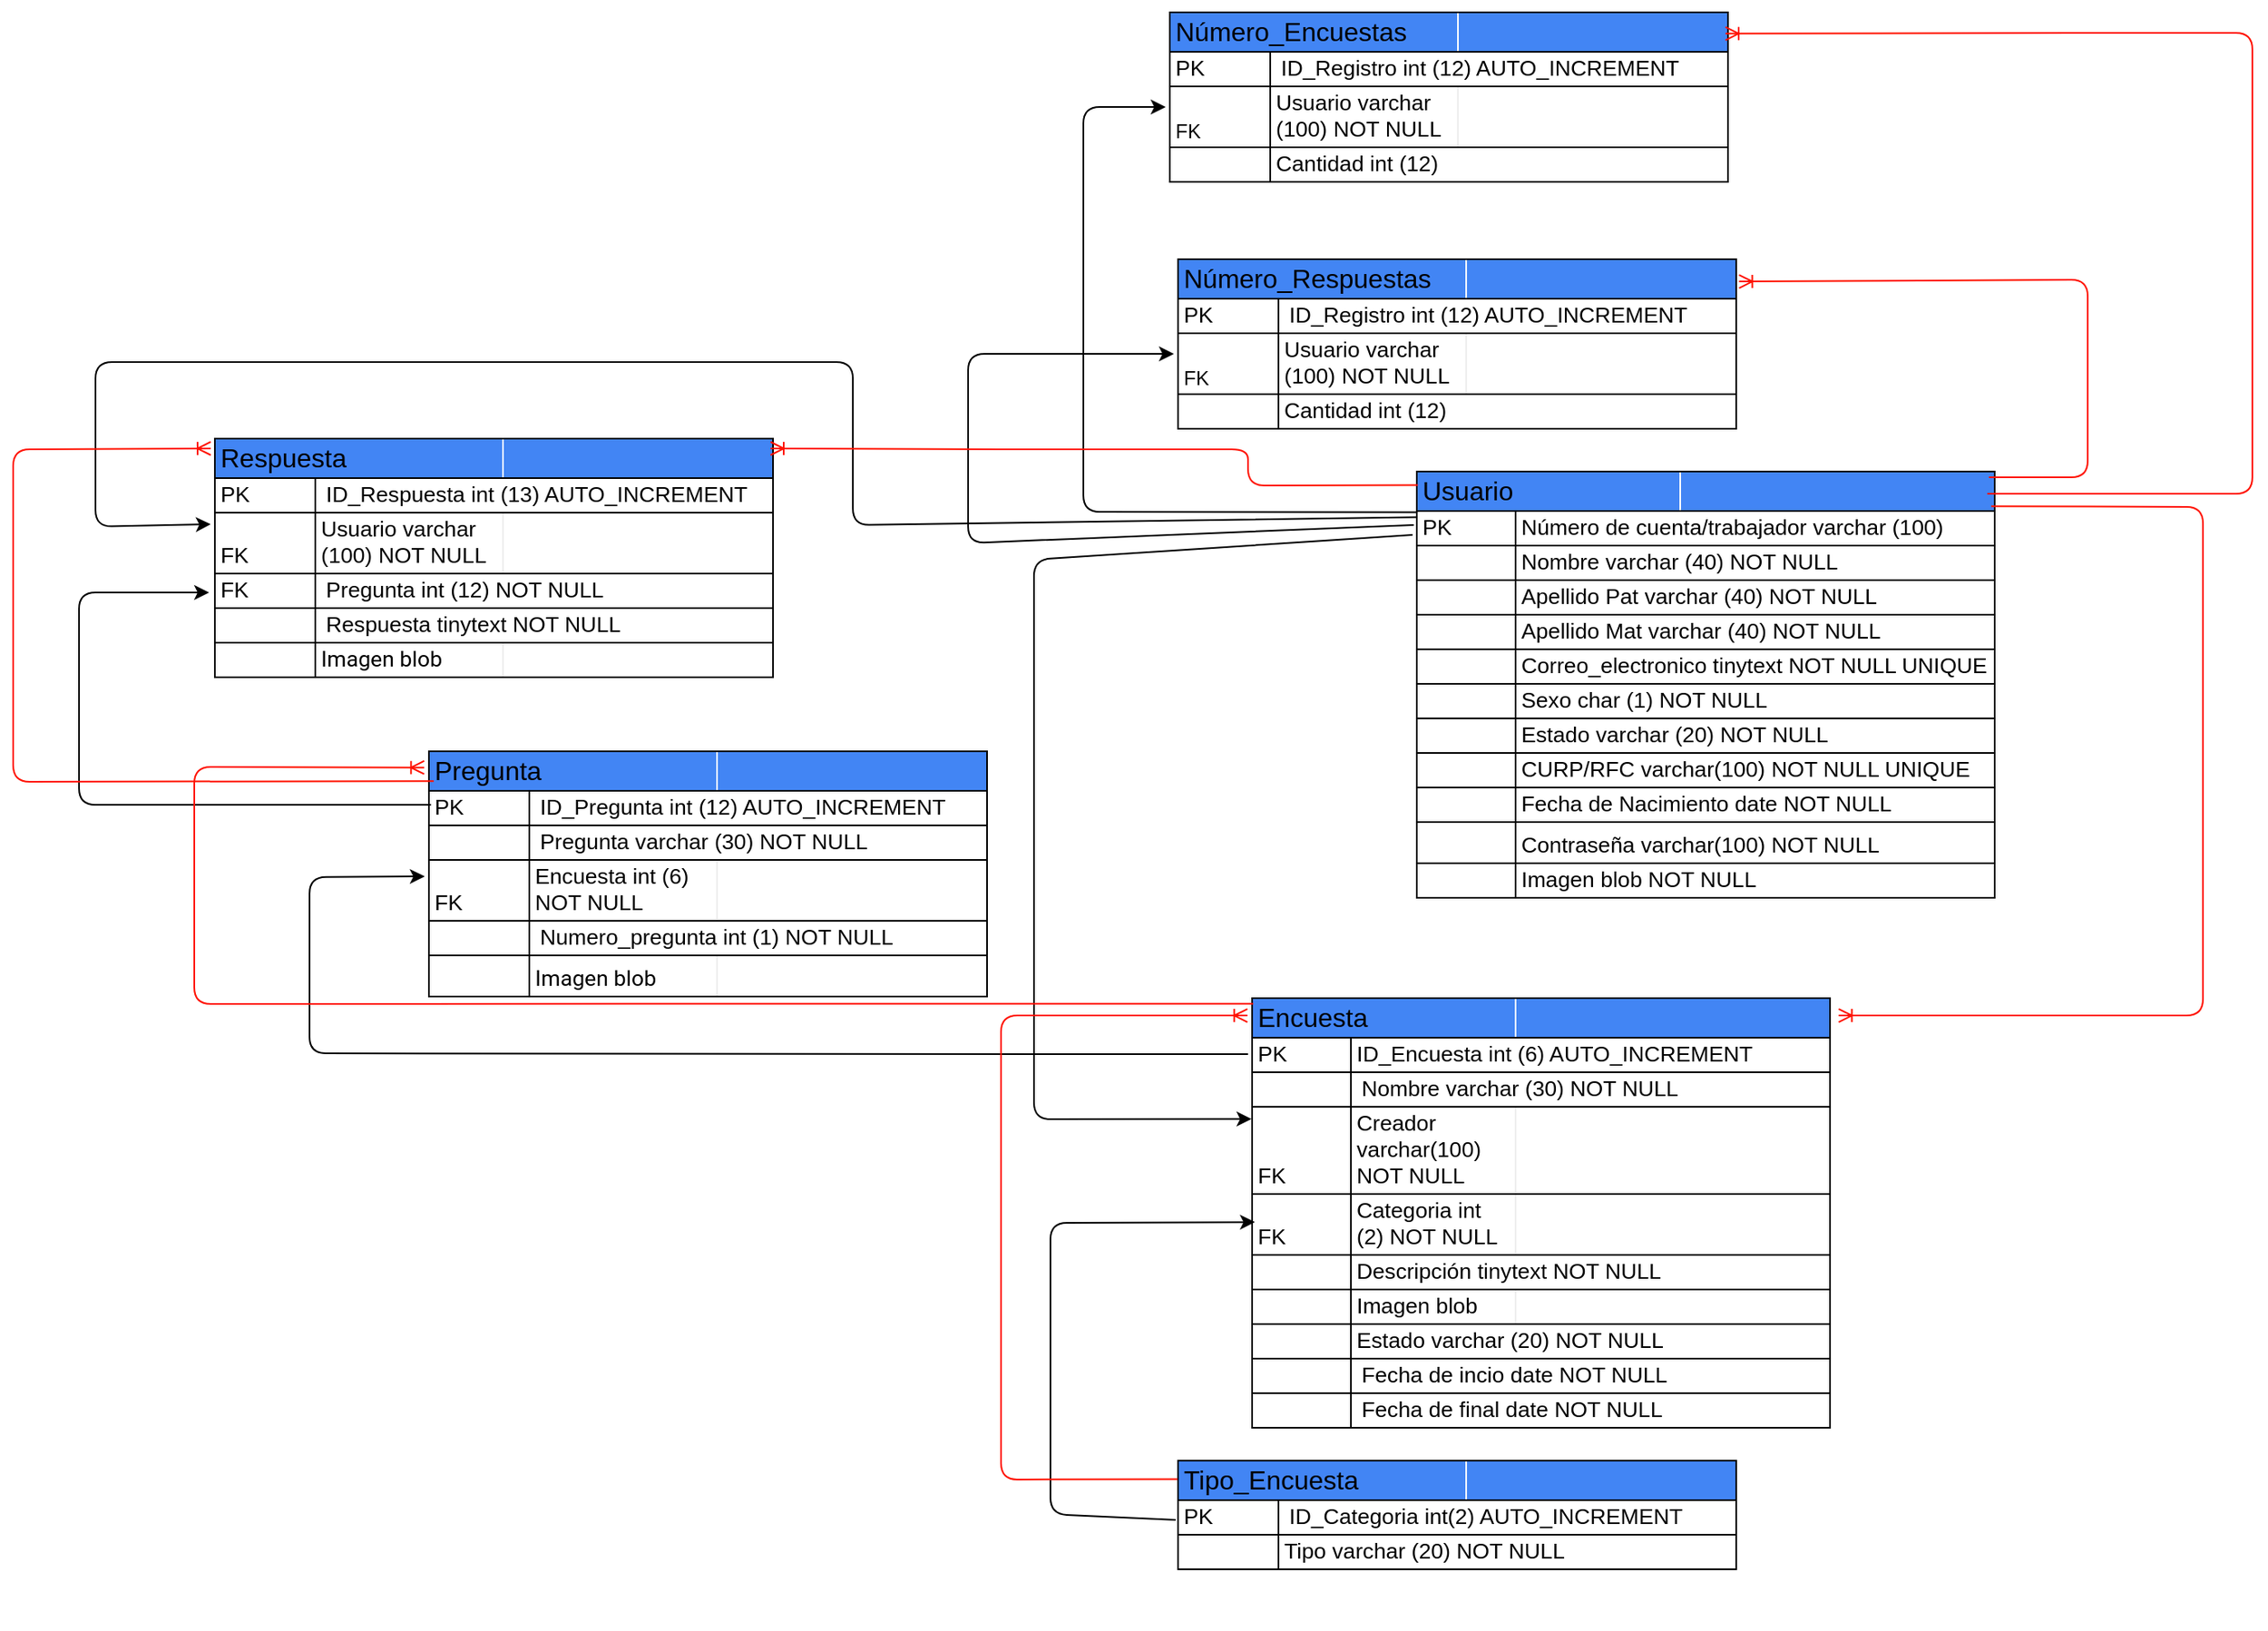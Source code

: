 <mxfile version="13.3.1" type="device"><diagram id="C5RBs43oDa-KdzZeNtuy" name="Page-1"><mxGraphModel dx="1477" dy="1812" grid="1" gridSize="10" guides="1" tooltips="1" connect="1" arrows="1" fold="1" page="1" pageScale="1" pageWidth="827" pageHeight="1169" math="0" shadow="0"><root><mxCell id="WIyWlLk6GJQsqaUBKTNV-0"/><mxCell id="WIyWlLk6GJQsqaUBKTNV-1" parent="WIyWlLk6GJQsqaUBKTNV-0"/><mxCell id="1utJyp6K4kBBcImkZjuv-14" value="&lt;br&gt;&lt;br&gt;&lt;table cellspacing=&quot;0&quot; cellpadding=&quot;0&quot; dir=&quot;ltr&quot; border=&quot;1&quot; style=&quot;table-layout: fixed ; font-size: 10pt ; font-family: &amp;#34;arial&amp;#34; ; width: 0px ; border-collapse: collapse ; border: none&quot;&gt;&lt;colgroup&gt;&lt;col width=&quot;60&quot;&gt;&lt;col width=&quot;100&quot;&gt;&lt;col width=&quot;191&quot;&gt;&lt;/colgroup&gt;&lt;tbody&gt;&lt;tr style=&quot;height: 21px&quot;&gt;&lt;td style=&quot;border-top: 1px solid #000000 ; border-right: 1px solid transparent ; border-bottom: 1px solid #000000 ; border-left: 1px solid #000000 ; overflow: visible ; padding: 2px 0px 2px 0px ; vertical-align: bottom ; background-color: #4285f4 ; font-size: 12pt&quot;&gt;&lt;div style=&quot;overflow: hidden ; position: relative ; width: 348px ; left: 3px&quot;&gt;&lt;div style=&quot;float: left&quot;&gt;                              Usuario&lt;/div&gt;&lt;/div&gt;&lt;/td&gt;&lt;td style=&quot;border-top: 1px solid #000000 ; border-right: 1px solid transparent ; border-bottom: 1px solid #000000 ; overflow: hidden ; padding: 2px 3px 2px 3px ; vertical-align: bottom ; background-color: #4285f4&quot;&gt;&lt;/td&gt;&lt;td style=&quot;border-top: 1px solid #000000 ; border-right: 1px solid #000000 ; border-bottom: 1px solid #000000 ; overflow: hidden ; padding: 2px 3px 2px 3px ; vertical-align: bottom ; background-color: #4285f4&quot;&gt;&lt;/td&gt;&lt;/tr&gt;&lt;tr style=&quot;height: 21px&quot;&gt;&lt;td style=&quot;border-right: 1px solid #000000 ; border-bottom: 1px solid #000000 ; border-left: 1px solid #000000 ; overflow: hidden ; padding: 2px 3px 2px 3px ; vertical-align: bottom&quot;&gt;PK&lt;/td&gt;&lt;td style=&quot;border-right: 1px solid transparent ; border-bottom: 1px solid #000000 ; overflow: visible ; padding: 2px 0px 2px 0px ; vertical-align: bottom&quot;&gt;&lt;div style=&quot;overflow: hidden ; position: relative ; width: 287px ; left: 3px&quot;&gt;&lt;div style=&quot;float: left&quot;&gt;Número de cuenta/trabajador varchar (100)&lt;/div&gt;&lt;/div&gt;&lt;/td&gt;&lt;td style=&quot;border-right: 1px solid #000000 ; border-bottom: 1px solid #000000 ; overflow: hidden ; padding: 2px 3px 2px 3px ; vertical-align: bottom&quot;&gt;&lt;/td&gt;&lt;/tr&gt;&lt;tr style=&quot;height: 21px&quot;&gt;&lt;td style=&quot;border-right: 1px solid #000000 ; border-bottom: 1px solid #000000 ; border-left: 1px solid #000000 ; overflow: hidden ; padding: 2px 3px 2px 3px ; vertical-align: bottom&quot;&gt;&lt;/td&gt;&lt;td style=&quot;border-right: 1px solid transparent ; border-bottom: 1px solid #000000 ; overflow: visible ; padding: 2px 0px 2px 0px ; vertical-align: bottom&quot;&gt;&lt;div style=&quot;overflow: hidden ; position: relative ; width: 287px ; left: 3px&quot;&gt;&lt;div style=&quot;float: left&quot;&gt;Nombre varchar (40) NOT NULL&lt;/div&gt;&lt;/div&gt;&lt;/td&gt;&lt;td style=&quot;border-right: 1px solid #000000 ; border-bottom: 1px solid #000000 ; overflow: hidden ; padding: 2px 3px 2px 3px ; vertical-align: bottom&quot;&gt;&lt;/td&gt;&lt;/tr&gt;&lt;tr style=&quot;height: 21px&quot;&gt;&lt;td style=&quot;border-right: 1px solid #000000 ; border-bottom: 1px solid #000000 ; border-left: 1px solid #000000 ; overflow: hidden ; padding: 2px 3px 2px 3px ; vertical-align: bottom&quot;&gt;&lt;/td&gt;&lt;td style=&quot;border-right: 1px solid transparent ; border-bottom: 1px solid #000000 ; overflow: visible ; padding: 2px 0px 2px 0px ; vertical-align: bottom&quot;&gt;&lt;div style=&quot;overflow: hidden ; position: relative ; width: 287px ; left: 3px&quot;&gt;&lt;div style=&quot;float: left&quot;&gt;Apellido Pat varchar (40) NOT NULL&lt;/div&gt;&lt;/div&gt;&lt;/td&gt;&lt;td style=&quot;border-right: 1px solid #000000 ; border-bottom: 1px solid #000000 ; overflow: hidden ; padding: 2px 3px 2px 3px ; vertical-align: bottom&quot;&gt;&lt;/td&gt;&lt;/tr&gt;&lt;tr style=&quot;height: 21px&quot;&gt;&lt;td style=&quot;border-right: 1px solid #000000 ; border-bottom: 1px solid #000000 ; border-left: 1px solid #000000 ; overflow: hidden ; padding: 2px 3px 2px 3px ; vertical-align: bottom&quot;&gt;&lt;/td&gt;&lt;td style=&quot;border-right: 1px solid transparent ; border-bottom: 1px solid #000000 ; overflow: visible ; padding: 2px 0px 2px 0px ; vertical-align: bottom&quot;&gt;&lt;div style=&quot;overflow: hidden ; position: relative ; width: 287px ; left: 3px&quot;&gt;&lt;div style=&quot;float: left&quot;&gt;Apellido Mat varchar (40) NOT NULL&lt;/div&gt;&lt;/div&gt;&lt;/td&gt;&lt;td style=&quot;border-right: 1px solid #000000 ; border-bottom: 1px solid #000000 ; overflow: hidden ; padding: 2px 3px 2px 3px ; vertical-align: bottom&quot;&gt;&lt;/td&gt;&lt;/tr&gt;&lt;tr style=&quot;height: 21px&quot;&gt;&lt;td style=&quot;border-right: 1px solid #000000 ; border-bottom: 1px solid #000000 ; border-left: 1px solid #000000 ; overflow: hidden ; padding: 2px 3px 2px 3px ; vertical-align: bottom&quot;&gt;&lt;/td&gt;&lt;td style=&quot;border-right: 1px solid transparent ; border-bottom: 1px solid #000000 ; overflow: visible ; padding: 2px 0px 2px 0px ; vertical-align: bottom&quot;&gt;&lt;div style=&quot;overflow: hidden ; position: relative ; width: 287px ; left: 3px&quot;&gt;&lt;div style=&quot;float: left&quot;&gt;Correo_electronico tinytext NOT NULL UNIQUE&lt;/div&gt;&lt;/div&gt;&lt;/td&gt;&lt;td style=&quot;border-right: 1px solid #000000 ; border-bottom: 1px solid #000000 ; overflow: hidden ; padding: 2px 3px 2px 3px ; vertical-align: bottom&quot;&gt;&lt;/td&gt;&lt;/tr&gt;&lt;tr style=&quot;height: 21px&quot;&gt;&lt;td style=&quot;border-right: 1px solid #000000 ; border-bottom: 1px solid #000000 ; border-left: 1px solid #000000 ; overflow: hidden ; padding: 2px 3px 2px 3px ; vertical-align: bottom&quot;&gt;&lt;/td&gt;&lt;td style=&quot;border-right: 1px solid transparent ; border-bottom: 1px solid #000000 ; overflow: visible ; padding: 2px 0px 2px 0px ; vertical-align: bottom&quot;&gt;&lt;div style=&quot;overflow: hidden ; position: relative ; width: 287px ; left: 3px&quot;&gt;&lt;div style=&quot;float: left&quot;&gt;Sexo char (1) NOT NULL&lt;/div&gt;&lt;/div&gt;&lt;/td&gt;&lt;td style=&quot;border-right: 1px solid #000000 ; border-bottom: 1px solid #000000 ; overflow: hidden ; padding: 2px 3px 2px 3px ; vertical-align: bottom&quot;&gt;&lt;/td&gt;&lt;/tr&gt;&lt;tr style=&quot;height: 21px&quot;&gt;&lt;td style=&quot;border-right: 1px solid #000000 ; border-bottom: 1px solid #000000 ; border-left: 1px solid #000000 ; overflow: hidden ; padding: 2px 3px 2px 3px ; vertical-align: bottom&quot;&gt;&lt;/td&gt;&lt;td style=&quot;border-right: 1px solid transparent ; border-bottom: 1px solid #000000 ; overflow: visible ; padding: 2px 0px 2px 0px ; vertical-align: bottom&quot;&gt;&lt;div style=&quot;overflow: hidden ; position: relative ; width: 287px ; left: 3px&quot;&gt;&lt;div style=&quot;float: left&quot;&gt;Estado varchar (20) NOT NULL&lt;/div&gt;&lt;/div&gt;&lt;/td&gt;&lt;td style=&quot;border-right: 1px solid #000000 ; border-bottom: 1px solid #000000 ; overflow: hidden ; padding: 2px 3px 2px 3px ; vertical-align: bottom&quot;&gt;&lt;/td&gt;&lt;/tr&gt;&lt;tr style=&quot;height: 21px&quot;&gt;&lt;td style=&quot;border-right: 1px solid #000000 ; border-bottom: 1px solid #000000 ; border-left: 1px solid #000000 ; overflow: hidden ; padding: 2px 3px 2px 3px ; vertical-align: bottom&quot;&gt;&lt;/td&gt;&lt;td style=&quot;border-right: 1px solid transparent ; border-bottom: 1px solid #000000 ; overflow: visible ; padding: 2px 0px 2px 0px ; vertical-align: bottom&quot;&gt;&lt;div style=&quot;overflow: hidden ; position: relative ; width: 287px ; left: 3px&quot;&gt;&lt;div style=&quot;float: left&quot;&gt;CURP/RFC varchar(100) NOT NULL UNIQUE&lt;/div&gt;&lt;/div&gt;&lt;/td&gt;&lt;td style=&quot;border-right: 1px solid #000000 ; border-bottom: 1px solid #000000 ; overflow: hidden ; padding: 2px 3px 2px 3px ; vertical-align: bottom&quot;&gt;&lt;/td&gt;&lt;/tr&gt;&lt;tr style=&quot;height: 21px&quot;&gt;&lt;td style=&quot;border-right: 1px solid #000000 ; border-bottom: 1px solid #000000 ; border-left: 1px solid #000000 ; overflow: hidden ; padding: 2px 3px 2px 3px ; vertical-align: bottom&quot;&gt;&lt;/td&gt;&lt;td style=&quot;border-right: 1px solid transparent ; border-bottom: 1px solid #000000 ; overflow: visible ; padding: 2px 0px 2px 0px ; vertical-align: bottom&quot;&gt;&lt;div style=&quot;overflow: hidden ; position: relative ; width: 287px ; left: 3px&quot;&gt;&lt;div style=&quot;float: left&quot;&gt;Fecha de Nacimiento date NOT NULL&lt;/div&gt;&lt;/div&gt;&lt;/td&gt;&lt;td style=&quot;border-right: 1px solid #000000 ; border-bottom: 1px solid #000000 ; overflow: hidden ; padding: 2px 3px 2px 3px ; vertical-align: bottom&quot;&gt;&lt;/td&gt;&lt;/tr&gt;&lt;tr style=&quot;height: 25px&quot;&gt;&lt;td style=&quot;border-right: 1px solid #000000 ; border-bottom: 1px solid #000000 ; border-left: 1px solid #000000 ; overflow: hidden ; padding: 2px 3px 2px 3px ; vertical-align: bottom&quot;&gt;&lt;/td&gt;&lt;td style=&quot;border-right: 1px solid transparent ; border-bottom: 1px solid #000000 ; overflow: visible ; padding: 2px 0px 2px 0px ; vertical-align: bottom&quot;&gt;&lt;div style=&quot;overflow: hidden ; position: relative ; width: 287px ; left: 3px&quot;&gt;&lt;div style=&quot;float: left&quot;&gt;Contraseña varchar(100) NOT NULL&lt;/div&gt;&lt;/div&gt;&lt;/td&gt;&lt;td style=&quot;border-right: 1px solid #000000 ; border-bottom: 1px solid #000000 ; overflow: hidden ; padding: 2px 3px 2px 3px ; vertical-align: bottom&quot;&gt;&lt;/td&gt;&lt;/tr&gt;&lt;tr style=&quot;height: 21px&quot;&gt;&lt;td style=&quot;border-right: 1px solid #000000 ; border-bottom: 1px solid #000000 ; border-left: 1px solid #000000 ; overflow: hidden ; padding: 2px 3px 2px 3px ; vertical-align: bottom&quot;&gt;&lt;/td&gt;&lt;td style=&quot;border-right: 1px solid transparent ; border-bottom: 1px solid #000000 ; overflow: visible ; padding: 2px 0px 2px 0px ; vertical-align: bottom&quot;&gt;&lt;div style=&quot;overflow: hidden ; position: relative ; width: 287px ; left: 3px&quot;&gt;&lt;div style=&quot;float: left&quot;&gt;Imagen blob NOT NULL&lt;/div&gt;&lt;/div&gt;&lt;/td&gt;&lt;td style=&quot;border-right: 1px solid #000000 ; border-bottom: 1px solid #000000 ; overflow: hidden ; padding: 2px 3px 2px 3px ; vertical-align: bottom&quot;&gt;&lt;/td&gt;&lt;/tr&gt;&lt;/tbody&gt;&lt;/table&gt;&lt;br&gt;" style="text;whiteSpace=wrap;html=1;" parent="WIyWlLk6GJQsqaUBKTNV-1" vertex="1"><mxGeometry x="1000" y="-830" width="350" height="300" as="geometry"/></mxCell><mxCell id="1utJyp6K4kBBcImkZjuv-15" value="&lt;br&gt;&lt;br&gt;&lt;table cellspacing=&quot;0&quot; cellpadding=&quot;0&quot; dir=&quot;ltr&quot; border=&quot;1&quot; style=&quot;table-layout: fixed ; font-size: 10pt ; font-family: &amp;#34;arial&amp;#34; ; width: 0px ; border-collapse: collapse ; border: none&quot;&gt;&lt;colgroup&gt;&lt;col width=&quot;60&quot;&gt;&lt;col width=&quot;100&quot;&gt;&lt;col width=&quot;191&quot;&gt;&lt;/colgroup&gt;&lt;tbody&gt;&lt;tr style=&quot;height: 21px&quot;&gt;&lt;td style=&quot;border-top: 1px solid #000000 ; border-right: 1px solid transparent ; border-bottom: 1px solid #000000 ; border-left: 1px solid #000000 ; overflow: visible ; padding: 2px 0px 2px 0px ; vertical-align: bottom ; background-color: #4285f4 ; font-size: 12pt&quot;&gt;&lt;div style=&quot;overflow: hidden ; position: relative ; width: 348px ; left: 3px&quot;&gt;&lt;div style=&quot;float: left&quot;&gt;                             Encuesta&lt;/div&gt;&lt;/div&gt;&lt;/td&gt;&lt;td style=&quot;border-top: 1px solid #000000 ; border-right: 1px solid transparent ; border-bottom: 1px solid #000000 ; overflow: hidden ; padding: 2px 3px 2px 3px ; vertical-align: bottom ; background-color: #4285f4&quot;&gt;&lt;/td&gt;&lt;td style=&quot;border-top: 1px solid #000000 ; border-right: 1px solid #000000 ; border-bottom: 1px solid #000000 ; overflow: hidden ; padding: 2px 3px 2px 3px ; vertical-align: bottom ; background-color: #4285f4&quot;&gt;&lt;/td&gt;&lt;/tr&gt;&lt;tr style=&quot;height: 21px&quot;&gt;&lt;td style=&quot;border-right: 1px solid #000000 ; border-bottom: 1px solid #000000 ; border-left: 1px solid #000000 ; overflow: hidden ; padding: 2px 3px 2px 3px ; vertical-align: bottom&quot;&gt;PK&lt;/td&gt;&lt;td style=&quot;border-right: 1px solid transparent ; border-bottom: 1px solid #000000 ; overflow: visible ; padding: 2px 0px 2px 0px ; vertical-align: bottom&quot;&gt;&lt;div style=&quot;overflow: hidden ; position: relative ; width: 287px ; left: 3px&quot;&gt;&lt;div style=&quot;float: left&quot;&gt;ID_Encuesta int (6) AUTO_INCREMENT&lt;/div&gt;&lt;/div&gt;&lt;/td&gt;&lt;td style=&quot;border-right: 1px solid #000000 ; border-bottom: 1px solid #000000 ; overflow: hidden ; padding: 2px 3px 2px 3px ; vertical-align: bottom&quot;&gt;&lt;/td&gt;&lt;/tr&gt;&lt;tr style=&quot;height: 21px&quot;&gt;&lt;td style=&quot;border-right: 1px solid #000000 ; border-bottom: 1px solid #000000 ; border-left: 1px solid #000000 ; overflow: hidden ; padding: 2px 3px 2px 3px ; vertical-align: bottom&quot;&gt;&lt;/td&gt;&lt;td style=&quot;border-right: 1px solid transparent ; border-bottom: 1px solid #000000 ; overflow: visible ; padding: 2px 3px 2px 3px ; vertical-align: bottom&quot;&gt;&lt;div style=&quot;overflow: hidden ; position: relative ; width: 287px ; left: 3px&quot;&gt;&lt;div style=&quot;float: left&quot;&gt;Nombre varchar (30) NOT NULL&lt;/div&gt;&lt;/div&gt;&lt;/td&gt;&lt;td style=&quot;border-right: 1px solid #000000 ; border-bottom: 1px solid #000000 ; overflow: hidden ; padding: 2px 3px 2px 3px ; vertical-align: bottom&quot;&gt;&lt;/td&gt;&lt;/tr&gt;&lt;tr style=&quot;height: 21px&quot;&gt;&lt;td style=&quot;border-right: 1px solid #000000 ; border-bottom: 1px solid #000000 ; border-left: 1px solid #000000 ; overflow: hidden ; padding: 2px 3px 2px 3px ; vertical-align: bottom&quot;&gt;FK&lt;/td&gt;&lt;td style=&quot;border-bottom: 1px solid #000000 ; overflow: hidden ; padding: 2px 3px 2px 3px ; vertical-align: bottom&quot;&gt;Creador varchar(100) NOT NULL&lt;/td&gt;&lt;td style=&quot;border-right: 1px solid #000000 ; border-bottom: 1px solid #000000 ; overflow: hidden ; padding: 2px 3px 2px 3px ; vertical-align: bottom&quot;&gt;&lt;/td&gt;&lt;/tr&gt;&lt;tr style=&quot;height: 21px&quot;&gt;&lt;td style=&quot;border-right: 1px solid #000000 ; border-bottom: 1px solid #000000 ; border-left: 1px solid #000000 ; overflow: hidden ; padding: 2px 3px 2px 3px ; vertical-align: bottom&quot;&gt;FK&lt;/td&gt;&lt;td style=&quot;border-bottom: 1px solid #000000 ; overflow: hidden ; padding: 2px 3px 2px 3px ; vertical-align: bottom&quot;&gt;Categoria int (2) NOT NULL&lt;/td&gt;&lt;td style=&quot;border-right: 1px solid #000000 ; border-bottom: 1px solid #000000 ; overflow: hidden ; padding: 2px 3px 2px 3px ; vertical-align: bottom&quot;&gt;&lt;/td&gt;&lt;/tr&gt;&lt;tr style=&quot;height: 21px&quot;&gt;&lt;td style=&quot;border-right: 1px solid #000000 ; border-bottom: 1px solid #000000 ; border-left: 1px solid #000000 ; overflow: hidden ; padding: 2px 3px 2px 3px ; vertical-align: bottom&quot;&gt;&lt;/td&gt;&lt;td style=&quot;border-right: 1px solid transparent ; border-bottom: 1px solid #000000 ; overflow: visible ; padding: 2px 0px 2px 0px ; vertical-align: bottom&quot;&gt;&lt;div style=&quot;overflow: hidden ; position: relative ; width: 287px ; left: 3px&quot;&gt;&lt;div style=&quot;float: left&quot;&gt;Descripción tinytext NOT NULL&lt;/div&gt;&lt;/div&gt;&lt;/td&gt;&lt;td style=&quot;border-right: 1px solid #000000 ; border-bottom: 1px solid #000000 ; overflow: hidden ; padding: 2px 3px 2px 3px ; vertical-align: bottom&quot;&gt;&lt;/td&gt;&lt;/tr&gt;&lt;tr style=&quot;height: 21px&quot;&gt;&lt;td style=&quot;border-right: 1px solid #000000 ; border-bottom: 1px solid #000000 ; border-left: 1px solid #000000 ; overflow: hidden ; padding: 2px 3px 2px 3px ; vertical-align: bottom&quot;&gt;&lt;/td&gt;&lt;td style=&quot;border-bottom: 1px solid #000000 ; overflow: hidden ; padding: 2px 3px 2px 3px ; vertical-align: bottom&quot;&gt;Imagen blob&lt;/td&gt;&lt;td style=&quot;border-right: 1px solid #000000 ; border-bottom: 1px solid #000000 ; overflow: hidden ; padding: 2px 3px 2px 3px ; vertical-align: bottom&quot;&gt;&lt;/td&gt;&lt;/tr&gt;&lt;tr style=&quot;height: 21px&quot;&gt;&lt;td style=&quot;border-right: 1px solid #000000 ; border-bottom: 1px solid #000000 ; border-left: 1px solid #000000 ; overflow: hidden ; padding: 2px 3px 2px 3px ; vertical-align: bottom&quot;&gt;&lt;/td&gt;&lt;td style=&quot;border-right: 1px solid transparent ; border-bottom: 1px solid #000000 ; overflow: visible ; padding: 2px 0px 2px 0px ; vertical-align: bottom&quot;&gt;&lt;div style=&quot;overflow: hidden ; position: relative ; width: 287px ; left: 3px&quot;&gt;&lt;div style=&quot;float: left&quot;&gt;Estado varchar (20) NOT NULL&lt;/div&gt;&lt;/div&gt;&lt;/td&gt;&lt;td style=&quot;border-right: 1px solid #000000 ; border-bottom: 1px solid #000000 ; overflow: hidden ; padding: 2px 3px 2px 3px ; vertical-align: bottom&quot;&gt;&lt;/td&gt;&lt;/tr&gt;&lt;tr style=&quot;height: 21px&quot;&gt;&lt;td style=&quot;border-right: 1px solid #000000 ; border-bottom: 1px solid #000000 ; border-left: 1px solid #000000 ; overflow: hidden ; padding: 2px 3px 2px 3px ; vertical-align: bottom&quot;&gt;&lt;/td&gt;&lt;td style=&quot;border-right: 1px solid transparent ; border-bottom: 1px solid #000000 ; overflow: visible ; padding: 2px 3px 2px 3px ; vertical-align: bottom&quot;&gt;&lt;div style=&quot;overflow: hidden ; position: relative ; width: 287px ; left: 3px&quot;&gt;&lt;div style=&quot;float: left&quot;&gt;Fecha de incio date NOT NULL&lt;/div&gt;&lt;/div&gt;&lt;/td&gt;&lt;td style=&quot;border-right: 1px solid #000000 ; border-bottom: 1px solid #000000 ; overflow: hidden ; padding: 2px 3px 2px 3px ; vertical-align: bottom&quot;&gt;&lt;/td&gt;&lt;/tr&gt;&lt;tr style=&quot;height: 21px&quot;&gt;&lt;td style=&quot;border-right: 1px solid #000000 ; border-bottom: 1px solid #000000 ; border-left: 1px solid #000000 ; overflow: hidden ; padding: 2px 3px 2px 3px ; vertical-align: bottom&quot;&gt;&lt;/td&gt;&lt;td style=&quot;border-right: 1px solid transparent ; border-bottom: 1px solid #000000 ; overflow: visible ; padding: 2px 3px 2px 3px ; vertical-align: bottom&quot;&gt;&lt;div style=&quot;overflow: hidden ; position: relative ; width: 287px ; left: 3px&quot;&gt;&lt;div style=&quot;float: left&quot;&gt;Fecha de final date NOT NULL&lt;/div&gt;&lt;/div&gt;&lt;/td&gt;&lt;td style=&quot;border-right: 1px solid #000000 ; border-bottom: 1px solid #000000 ; overflow: hidden ; padding: 2px 3px 2px 3px ; vertical-align: bottom&quot;&gt;&lt;/td&gt;&lt;/tr&gt;&lt;/tbody&gt;&lt;/table&gt;" style="text;whiteSpace=wrap;html=1;" parent="WIyWlLk6GJQsqaUBKTNV-1" vertex="1"><mxGeometry x="900" y="-510" width="350" height="240" as="geometry"/></mxCell><mxCell id="1utJyp6K4kBBcImkZjuv-16" value="&lt;table cellspacing=&quot;0&quot; cellpadding=&quot;0&quot; dir=&quot;ltr&quot; border=&quot;1&quot; style=&quot;table-layout: fixed ; font-size: 10pt ; font-family: &amp;#34;arial&amp;#34; ; width: 0px ; border-collapse: collapse ; border: none&quot;&gt;&lt;colgroup&gt;&lt;col width=&quot;61&quot;&gt;&lt;col width=&quot;114&quot;&gt;&lt;col width=&quot;164&quot;&gt;&lt;/colgroup&gt;&lt;tbody&gt;&lt;tr style=&quot;height: 21px&quot;&gt;&lt;td style=&quot;border-top: 1px solid #000000 ; border-right: 1px solid transparent ; border-bottom: 1px solid #000000 ; border-left: 1px solid #000000 ; overflow: visible ; padding: 2px 0px 2px 0px ; vertical-align: bottom ; background-color: #4285f4 ; font-size: 12pt&quot;&gt;&lt;div style=&quot;overflow: hidden ; position: relative ; width: 336px ; left: 3px&quot;&gt;&lt;div style=&quot;float: left&quot;&gt;                            Tipo_Encuesta&lt;/div&gt;&lt;/div&gt;&lt;/td&gt;&lt;td style=&quot;border-top: 1px solid #000000 ; border-right: 1px solid transparent ; border-bottom: 1px solid #000000 ; overflow: hidden ; padding: 2px 0px 2px 0px ; vertical-align: bottom ; background-color: #4285f4 ; font-size: 12pt&quot;&gt;&lt;/td&gt;&lt;td style=&quot;border-top: 1px solid #000000 ; border-right: 1px solid #000000 ; border-bottom: 1px solid #000000 ; overflow: hidden ; padding: 2px 3px 2px 3px ; vertical-align: bottom ; background-color: #4285f4&quot;&gt;&lt;/td&gt;&lt;/tr&gt;&lt;tr style=&quot;height: 21px&quot;&gt;&lt;td style=&quot;border-right: 1px solid #000000 ; border-bottom: 1px solid #000000 ; border-left: 1px solid #000000 ; overflow: hidden ; padding: 2px 3px 2px 3px ; vertical-align: bottom&quot;&gt;PK&lt;/td&gt;&lt;td style=&quot;border-right: 1px solid transparent ; border-bottom: 1px solid #000000 ; overflow: visible ; padding: 2px 3px 2px 3px ; vertical-align: bottom&quot;&gt;&lt;div style=&quot;overflow: hidden ; position: relative ; width: 274px ; left: 3px&quot;&gt;&lt;div style=&quot;float: left&quot;&gt;ID_Categoria int(2) AUTO_INCREMENT&lt;/div&gt;&lt;/div&gt;&lt;/td&gt;&lt;td style=&quot;border-right: 1px solid #000000 ; border-bottom: 1px solid #000000 ; overflow: hidden ; padding: 2px 3px 2px 3px ; vertical-align: bottom&quot;&gt;&lt;/td&gt;&lt;/tr&gt;&lt;tr style=&quot;height: 21px&quot;&gt;&lt;td style=&quot;border-right: 1px solid #000000 ; border-bottom: 1px solid #000000 ; border-left: 1px solid #000000 ; overflow: hidden ; padding: 2px 3px 2px 3px ; vertical-align: bottom&quot;&gt;&lt;/td&gt;&lt;td style=&quot;border-right: 1px solid transparent ; border-bottom: 1px solid #000000 ; overflow: visible ; padding: 2px 0px 2px 0px ; vertical-align: bottom&quot;&gt;&lt;div style=&quot;overflow: hidden ; position: relative ; width: 274px ; left: 3px&quot;&gt;&lt;div style=&quot;float: left&quot;&gt;Tipo varchar (20) NOT NULL&lt;/div&gt;&lt;/div&gt;&lt;/td&gt;&lt;td style=&quot;border-right: 1px solid #000000 ; border-bottom: 1px solid #000000 ; overflow: hidden ; padding: 2px 3px 2px 3px ; vertical-align: bottom&quot;&gt;&lt;/td&gt;&lt;/tr&gt;&lt;/tbody&gt;&lt;/table&gt;&lt;br&gt;" style="text;whiteSpace=wrap;html=1;" parent="WIyWlLk6GJQsqaUBKTNV-1" vertex="1"><mxGeometry x="855" y="-200" width="370" height="110" as="geometry"/></mxCell><mxCell id="1utJyp6K4kBBcImkZjuv-17" value="&lt;table cellspacing=&quot;0&quot; cellpadding=&quot;0&quot; dir=&quot;ltr&quot; border=&quot;1&quot; style=&quot;table-layout: fixed ; font-size: 10pt ; font-family: &amp;#34;arial&amp;#34; ; width: 0px ; border-collapse: collapse ; border: none&quot;&gt;&lt;colgroup&gt;&lt;col width=&quot;61&quot;&gt;&lt;col width=&quot;114&quot;&gt;&lt;col width=&quot;164&quot;&gt;&lt;/colgroup&gt;&lt;tbody&gt;&lt;tr style=&quot;height: 21px&quot;&gt;&lt;td style=&quot;border-top: 1px solid #000000 ; border-right: 1px solid transparent ; border-bottom: 1px solid #000000 ; border-left: 1px solid #000000 ; overflow: visible ; padding: 2px 0px 2px 0px ; vertical-align: bottom ; background-color: #4285f4 ; font-size: 12pt&quot;&gt;&lt;div style=&quot;overflow: hidden ; position: relative ; width: 336px ; left: 3px&quot;&gt;&lt;div style=&quot;float: left&quot;&gt;                  Número_Respuestas&lt;/div&gt;&lt;/div&gt;&lt;/td&gt;&lt;td style=&quot;border-top: 1px solid #000000 ; border-right: 1px solid transparent ; border-bottom: 1px solid #000000 ; overflow: hidden ; padding: 2px 3px 2px 3px ; vertical-align: bottom ; background-color: #4285f4&quot;&gt;&lt;/td&gt;&lt;td style=&quot;border-top: 1px solid #000000 ; border-right: 1px solid #000000 ; border-bottom: 1px solid #000000 ; overflow: hidden ; padding: 2px 3px 2px 3px ; vertical-align: bottom ; background-color: #4285f4&quot;&gt;&lt;/td&gt;&lt;/tr&gt;&lt;tr style=&quot;height: 21px&quot;&gt;&lt;td style=&quot;border-right: 1px solid #000000 ; border-bottom: 1px solid #000000 ; border-left: 1px solid #000000 ; overflow: hidden ; padding: 2px 3px 2px 3px ; vertical-align: bottom&quot;&gt;PK&lt;/td&gt;&lt;td style=&quot;border-right: 1px solid transparent ; border-bottom: 1px solid #000000 ; overflow: visible ; padding: 2px 3px 2px 3px ; vertical-align: bottom&quot;&gt;&lt;div style=&quot;overflow: hidden ; position: relative ; width: 274px ; left: 3px&quot;&gt;&lt;div style=&quot;float: left&quot;&gt;ID_Registro int (12) AUTO_INCREMENT&lt;/div&gt;&lt;/div&gt;&lt;/td&gt;&lt;td style=&quot;border-right: 1px solid #000000 ; border-bottom: 1px solid #000000 ; overflow: hidden ; padding: 2px 3px 2px 3px ; vertical-align: bottom&quot;&gt;&lt;/td&gt;&lt;/tr&gt;&lt;tr style=&quot;height: 21px&quot;&gt;&lt;td style=&quot;border-right: 1px solid #000000 ; border-bottom: 1px solid #000000 ; border-left: 1px solid #000000 ; overflow: hidden ; padding: 2px 3px 2px 3px ; vertical-align: bottom ; font-size: 9pt&quot;&gt;FK&lt;/td&gt;&lt;td style=&quot;border-bottom: 1px solid #000000 ; overflow: hidden ; padding: 2px 3px 2px 3px ; vertical-align: bottom&quot;&gt;Usuario varchar (100) NOT NULL&lt;/td&gt;&lt;td style=&quot;border-right: 1px solid #000000 ; border-bottom: 1px solid #000000 ; overflow: hidden ; padding: 2px 3px 2px 3px ; vertical-align: bottom&quot;&gt;&lt;/td&gt;&lt;/tr&gt;&lt;tr style=&quot;height: 21px&quot;&gt;&lt;td style=&quot;border-right: 1px solid #000000 ; border-bottom: 1px solid #000000 ; border-left: 1px solid #000000 ; overflow: hidden ; padding: 2px 3px 2px 3px ; vertical-align: bottom&quot;&gt;&lt;/td&gt;&lt;td style=&quot;border-right: 1px solid transparent ; border-bottom: 1px solid #000000 ; overflow: visible ; padding: 2px 0px 2px 0px ; vertical-align: bottom&quot;&gt;&lt;div style=&quot;overflow: hidden ; position: relative ; width: 274px ; left: 3px&quot;&gt;&lt;div style=&quot;float: left&quot;&gt;Cantidad int (12)&amp;nbsp;&lt;/div&gt;&lt;/div&gt;&lt;/td&gt;&lt;td style=&quot;border-right: 1px solid #000000 ; border-bottom: 1px solid #000000 ; overflow: hidden ; padding: 2px 3px 2px 3px ; vertical-align: bottom&quot;&gt;&lt;/td&gt;&lt;/tr&gt;&lt;/tbody&gt;&lt;/table&gt;&lt;br&gt;" style="text;whiteSpace=wrap;html=1;" parent="WIyWlLk6GJQsqaUBKTNV-1" vertex="1"><mxGeometry x="855" y="-930" width="345" height="130" as="geometry"/></mxCell><mxCell id="1utJyp6K4kBBcImkZjuv-18" value="&lt;table cellspacing=&quot;0&quot; cellpadding=&quot;0&quot; dir=&quot;ltr&quot; border=&quot;1&quot; style=&quot;table-layout: fixed ; font-size: 10pt ; font-family: &amp;#34;arial&amp;#34; ; width: 0px ; border-collapse: collapse ; border: none&quot;&gt;&lt;colgroup&gt;&lt;col width=&quot;61&quot;&gt;&lt;col width=&quot;114&quot;&gt;&lt;col width=&quot;164&quot;&gt;&lt;/colgroup&gt;&lt;tbody&gt;&lt;tr style=&quot;height: 21px&quot;&gt;&lt;td style=&quot;border-top: 1px solid #000000 ; border-right: 1px solid transparent ; border-bottom: 1px solid #000000 ; border-left: 1px solid #000000 ; overflow: visible ; padding: 2px 0px 2px 0px ; vertical-align: bottom ; background-color: #4285f4 ; font-size: 12pt&quot;&gt;&lt;div style=&quot;overflow: hidden ; position: relative ; width: 336px ; left: 3px&quot;&gt;&lt;div style=&quot;float: left&quot;&gt;                  Número_Encuestas&lt;/div&gt;&lt;/div&gt;&lt;/td&gt;&lt;td style=&quot;border-top: 1px solid #000000 ; border-right: 1px solid transparent ; border-bottom: 1px solid #000000 ; overflow: hidden ; padding: 2px 3px 2px 3px ; vertical-align: bottom ; background-color: #4285f4&quot;&gt;&lt;/td&gt;&lt;td style=&quot;border-top: 1px solid #000000 ; border-right: 1px solid #000000 ; border-bottom: 1px solid #000000 ; overflow: hidden ; padding: 2px 3px 2px 3px ; vertical-align: bottom ; background-color: #4285f4&quot;&gt;&lt;/td&gt;&lt;/tr&gt;&lt;tr style=&quot;height: 21px&quot;&gt;&lt;td style=&quot;border-right: 1px solid #000000 ; border-bottom: 1px solid #000000 ; border-left: 1px solid #000000 ; overflow: hidden ; padding: 2px 3px 2px 3px ; vertical-align: bottom&quot;&gt;PK&lt;/td&gt;&lt;td style=&quot;border-right: 1px solid transparent ; border-bottom: 1px solid #000000 ; overflow: visible ; padding: 2px 3px 2px 3px ; vertical-align: bottom&quot;&gt;&lt;div style=&quot;overflow: hidden ; position: relative ; width: 274px ; left: 3px&quot;&gt;&lt;div style=&quot;float: left&quot;&gt;ID_Registro int (12) AUTO_INCREMENT&lt;/div&gt;&lt;/div&gt;&lt;/td&gt;&lt;td style=&quot;border-right: 1px solid #000000 ; border-bottom: 1px solid #000000 ; overflow: hidden ; padding: 2px 3px 2px 3px ; vertical-align: bottom&quot;&gt;&lt;/td&gt;&lt;/tr&gt;&lt;tr style=&quot;height: 21px&quot;&gt;&lt;td style=&quot;border-right: 1px solid #000000 ; border-bottom: 1px solid #000000 ; border-left: 1px solid #000000 ; overflow: hidden ; padding: 2px 3px 2px 3px ; vertical-align: bottom ; font-size: 9pt&quot;&gt;FK&lt;/td&gt;&lt;td style=&quot;border-bottom: 1px solid #000000 ; overflow: hidden ; padding: 2px 3px 2px 3px ; vertical-align: bottom&quot;&gt;Usuario varchar (100) NOT NULL&lt;/td&gt;&lt;td style=&quot;border-right: 1px solid #000000 ; border-bottom: 1px solid #000000 ; overflow: hidden ; padding: 2px 3px 2px 3px ; vertical-align: bottom&quot;&gt;&lt;/td&gt;&lt;/tr&gt;&lt;tr style=&quot;height: 21px&quot;&gt;&lt;td style=&quot;border-right: 1px solid #000000 ; border-bottom: 1px solid #000000 ; border-left: 1px solid #000000 ; overflow: hidden ; padding: 2px 3px 2px 3px ; vertical-align: bottom&quot;&gt;&lt;/td&gt;&lt;td style=&quot;border-right: 1px solid transparent ; border-bottom: 1px solid #000000 ; overflow: visible ; padding: 2px 0px 2px 0px ; vertical-align: bottom&quot;&gt;&lt;div style=&quot;overflow: hidden ; position: relative ; width: 274px ; left: 3px&quot;&gt;&lt;div style=&quot;float: left&quot;&gt;Cantidad int (12)&lt;/div&gt;&lt;/div&gt;&lt;/td&gt;&lt;td style=&quot;border-right: 1px solid #000000 ; border-bottom: 1px solid #000000 ; overflow: hidden ; padding: 2px 3px 2px 3px ; vertical-align: bottom&quot;&gt;&lt;/td&gt;&lt;/tr&gt;&lt;/tbody&gt;&lt;/table&gt;" style="text;whiteSpace=wrap;html=1;" parent="WIyWlLk6GJQsqaUBKTNV-1" vertex="1"><mxGeometry x="850" y="-1080" width="340" height="130" as="geometry"/></mxCell><mxCell id="1utJyp6K4kBBcImkZjuv-19" value="&lt;br&gt;&lt;br&gt;&lt;table cellspacing=&quot;0&quot; cellpadding=&quot;0&quot; dir=&quot;ltr&quot; border=&quot;1&quot; style=&quot;table-layout: fixed ; font-size: 10pt ; font-family: &amp;#34;arial&amp;#34; ; width: 0px ; border-collapse: collapse ; border: none&quot;&gt;&lt;colgroup&gt;&lt;col width=&quot;61&quot;&gt;&lt;col width=&quot;114&quot;&gt;&lt;col width=&quot;164&quot;&gt;&lt;/colgroup&gt;&lt;tbody&gt;&lt;tr style=&quot;height: 21px&quot;&gt;&lt;td style=&quot;border-top: 1px solid #000000 ; border-right: 1px solid transparent ; border-bottom: 1px solid #000000 ; border-left: 1px solid #000000 ; overflow: visible ; padding: 2px 0px 2px 0px ; vertical-align: bottom ; background-color: #4285f4 ; font-size: 12pt&quot;&gt;&lt;div style=&quot;overflow: hidden ; position: relative ; width: 336px ; left: 3px&quot;&gt;&lt;div style=&quot;float: left&quot;&gt;                          Pregunta&lt;/div&gt;&lt;/div&gt;&lt;/td&gt;&lt;td style=&quot;border-top: 1px solid #000000 ; border-right: 1px solid transparent ; border-bottom: 1px solid #000000 ; overflow: hidden ; padding: 2px 3px 2px 3px ; vertical-align: bottom ; background-color: #4285f4&quot;&gt;&lt;/td&gt;&lt;td style=&quot;border-top: 1px solid #000000 ; border-right: 1px solid #000000 ; border-bottom: 1px solid #000000 ; overflow: hidden ; padding: 2px 3px 2px 3px ; vertical-align: bottom ; background-color: #4285f4&quot;&gt;&lt;/td&gt;&lt;/tr&gt;&lt;tr style=&quot;height: 21px&quot;&gt;&lt;td style=&quot;border-right: 1px solid #000000 ; border-bottom: 1px solid #000000 ; border-left: 1px solid #000000 ; overflow: hidden ; padding: 2px 3px 2px 3px ; vertical-align: bottom&quot;&gt;PK&lt;/td&gt;&lt;td style=&quot;border-right: 1px solid transparent ; border-bottom: 1px solid #000000 ; overflow: visible ; padding: 2px 3px 2px 3px ; vertical-align: bottom&quot;&gt;&lt;div style=&quot;overflow: hidden ; position: relative ; width: 274px ; left: 3px&quot;&gt;&lt;div style=&quot;float: left&quot;&gt;ID_Pregunta int (12) AUTO_INCREMENT&lt;/div&gt;&lt;/div&gt;&lt;/td&gt;&lt;td style=&quot;border-right: 1px solid #000000 ; border-bottom: 1px solid #000000 ; overflow: hidden ; padding: 2px 3px 2px 3px ; vertical-align: bottom&quot;&gt;&lt;/td&gt;&lt;/tr&gt;&lt;tr style=&quot;height: 21px&quot;&gt;&lt;td style=&quot;border-right: 1px solid #000000 ; border-bottom: 1px solid #000000 ; border-left: 1px solid #000000 ; overflow: hidden ; padding: 2px 3px 2px 3px ; vertical-align: bottom&quot;&gt;&lt;/td&gt;&lt;td style=&quot;border-right: 1px solid transparent ; border-bottom: 1px solid #000000 ; overflow: visible ; padding: 2px 3px 2px 3px ; vertical-align: bottom&quot;&gt;&lt;div style=&quot;overflow: hidden ; position: relative ; width: 274px ; left: 3px&quot;&gt;&lt;div style=&quot;float: left&quot;&gt;Pregunta varchar (30) NOT NULL&lt;/div&gt;&lt;/div&gt;&lt;/td&gt;&lt;td style=&quot;border-right: 1px solid #000000 ; border-bottom: 1px solid #000000 ; overflow: hidden ; padding: 2px 3px 2px 3px ; vertical-align: bottom&quot;&gt;&lt;/td&gt;&lt;/tr&gt;&lt;tr style=&quot;height: 21px&quot;&gt;&lt;td style=&quot;border-right: 1px solid #000000 ; border-bottom: 1px solid #000000 ; border-left: 1px solid #000000 ; overflow: hidden ; padding: 2px 3px 2px 3px ; vertical-align: bottom&quot;&gt;FK&lt;/td&gt;&lt;td style=&quot;border-bottom: 1px solid #000000 ; overflow: hidden ; padding: 2px 3px 2px 3px ; vertical-align: bottom&quot;&gt;Encuesta int (6) NOT NULL&lt;/td&gt;&lt;td style=&quot;border-right: 1px solid #000000 ; border-bottom: 1px solid #000000 ; overflow: hidden ; padding: 2px 3px 2px 3px ; vertical-align: bottom&quot;&gt;&lt;/td&gt;&lt;/tr&gt;&lt;tr style=&quot;height: 21px&quot;&gt;&lt;td style=&quot;border-right: 1px solid #000000 ; border-bottom: 1px solid #000000 ; border-left: 1px solid #000000 ; overflow: hidden ; padding: 2px 3px 2px 3px ; vertical-align: bottom&quot;&gt;&lt;/td&gt;&lt;td style=&quot;border-right: 1px solid transparent ; border-bottom: 1px solid #000000 ; overflow: visible ; padding: 2px 3px 2px 3px ; vertical-align: bottom&quot;&gt;&lt;div style=&quot;overflow: hidden ; position: relative ; width: 274px ; left: 3px&quot;&gt;&lt;div style=&quot;float: left&quot;&gt;Numero_pregunta int (1) NOT NULL&lt;/div&gt;&lt;/div&gt;&lt;/td&gt;&lt;td style=&quot;border-right: 1px solid #000000 ; border-bottom: 1px solid #000000 ; overflow: hidden ; padding: 2px 3px 2px 3px ; vertical-align: bottom&quot;&gt;&lt;/td&gt;&lt;/tr&gt;&lt;tr style=&quot;height: 25px&quot;&gt;&lt;td style=&quot;border-right: 1px solid #000000 ; border-bottom: 1px solid #000000 ; border-left: 1px solid #000000 ; overflow: hidden ; padding: 2px 3px 2px 3px ; vertical-align: bottom&quot;&gt;&lt;/td&gt;&lt;td style=&quot;border-bottom: 1px solid #000000 ; overflow: hidden ; padding: 2px 3px 2px 3px ; vertical-align: bottom ; background-color: #ffffff ; font-family: &amp;#34;roboto&amp;#34; ; font-weight: normal ; color: #000000&quot;&gt;Imagen blob&lt;/td&gt;&lt;td style=&quot;border-right: 1px solid #000000 ; border-bottom: 1px solid #000000 ; overflow: hidden ; padding: 2px 3px 2px 3px ; vertical-align: bottom&quot;&gt;&lt;/td&gt;&lt;/tr&gt;&lt;/tbody&gt;&lt;/table&gt;" style="text;whiteSpace=wrap;html=1;" parent="WIyWlLk6GJQsqaUBKTNV-1" vertex="1"><mxGeometry x="400" y="-660" width="340" height="150" as="geometry"/></mxCell><mxCell id="1utJyp6K4kBBcImkZjuv-20" value="&lt;br&gt;&lt;br&gt;&lt;table cellspacing=&quot;0&quot; cellpadding=&quot;0&quot; dir=&quot;ltr&quot; border=&quot;1&quot; style=&quot;table-layout: fixed ; font-size: 10pt ; font-family: &amp;#34;arial&amp;#34; ; width: 0px ; border-collapse: collapse ; border: none&quot;&gt;&lt;colgroup&gt;&lt;col width=&quot;61&quot;&gt;&lt;col width=&quot;114&quot;&gt;&lt;col width=&quot;164&quot;&gt;&lt;/colgroup&gt;&lt;tbody&gt;&lt;tr style=&quot;height: 21px&quot;&gt;&lt;td style=&quot;border-top: 1px solid #000000 ; border-right: 1px solid transparent ; border-bottom: 1px solid #000000 ; border-left: 1px solid #000000 ; overflow: visible ; padding: 2px 0px 2px 0px ; vertical-align: bottom ; background-color: #4285f4 ; font-size: 12pt&quot;&gt;&lt;div style=&quot;overflow: hidden ; position: relative ; width: 336px ; left: 3px&quot;&gt;&lt;div style=&quot;float: left&quot;&gt;                            Respuesta&lt;/div&gt;&lt;/div&gt;&lt;/td&gt;&lt;td style=&quot;border-top: 1px solid #000000 ; border-right: 1px solid transparent ; border-bottom: 1px solid #000000 ; overflow: hidden ; padding: 2px 3px 2px 3px ; vertical-align: bottom ; background-color: #4285f4&quot;&gt;&lt;/td&gt;&lt;td style=&quot;border-top: 1px solid #000000 ; border-right: 1px solid #000000 ; border-bottom: 1px solid #000000 ; overflow: hidden ; padding: 2px 3px 2px 3px ; vertical-align: bottom ; background-color: #4285f4&quot;&gt;&lt;/td&gt;&lt;/tr&gt;&lt;tr style=&quot;height: 21px&quot;&gt;&lt;td style=&quot;border-right: 1px solid #000000 ; border-bottom: 1px solid #000000 ; border-left: 1px solid #000000 ; overflow: hidden ; padding: 2px 3px 2px 3px ; vertical-align: bottom&quot;&gt;PK&lt;/td&gt;&lt;td style=&quot;border-right: 1px solid transparent ; border-bottom: 1px solid #000000 ; overflow: visible ; padding: 2px 3px 2px 3px ; vertical-align: bottom&quot;&gt;&lt;div style=&quot;overflow: hidden ; position: relative ; width: 274px ; left: 3px&quot;&gt;&lt;div style=&quot;float: left&quot;&gt;ID_Respuesta int (13) AUTO_INCREMENT&lt;/div&gt;&lt;/div&gt;&lt;/td&gt;&lt;td style=&quot;border-right: 1px solid #000000 ; border-bottom: 1px solid #000000 ; overflow: hidden ; padding: 2px 3px 2px 3px ; vertical-align: bottom&quot;&gt;&lt;/td&gt;&lt;/tr&gt;&lt;tr style=&quot;height: 21px&quot;&gt;&lt;td style=&quot;border-right: 1px solid #000000 ; border-bottom: 1px solid #000000 ; border-left: 1px solid #000000 ; overflow: hidden ; padding: 2px 3px 2px 3px ; vertical-align: bottom&quot;&gt;FK&lt;/td&gt;&lt;td style=&quot;border-bottom: 1px solid #000000 ; overflow: hidden ; padding: 2px 3px 2px 3px ; vertical-align: bottom&quot;&gt;Usuario varchar (100) NOT NULL&lt;/td&gt;&lt;td style=&quot;border-right: 1px solid #000000 ; border-bottom: 1px solid #000000 ; overflow: hidden ; padding: 2px 3px 2px 3px ; vertical-align: bottom&quot;&gt;&lt;/td&gt;&lt;/tr&gt;&lt;tr style=&quot;height: 21px&quot;&gt;&lt;td style=&quot;border-right: 1px solid #000000 ; border-bottom: 1px solid #000000 ; border-left: 1px solid #000000 ; overflow: hidden ; padding: 2px 3px 2px 3px ; vertical-align: bottom&quot;&gt;FK&lt;/td&gt;&lt;td style=&quot;border-right: 1px solid transparent ; border-bottom: 1px solid #000000 ; overflow: visible ; padding: 2px 3px 2px 3px ; vertical-align: bottom&quot;&gt;&lt;div style=&quot;overflow: hidden ; position: relative ; width: 274px ; left: 3px&quot;&gt;&lt;div style=&quot;float: left&quot;&gt;Pregunta int (12) NOT NULL&lt;/div&gt;&lt;/div&gt;&lt;/td&gt;&lt;td style=&quot;border-right: 1px solid #000000 ; border-bottom: 1px solid #000000 ; overflow: hidden ; padding: 2px 3px 2px 3px ; vertical-align: bottom&quot;&gt;&lt;/td&gt;&lt;/tr&gt;&lt;tr style=&quot;height: 21px&quot;&gt;&lt;td style=&quot;border-right: 1px solid #000000 ; border-bottom: 1px solid #000000 ; border-left: 1px solid #000000 ; overflow: hidden ; padding: 2px 3px 2px 3px ; vertical-align: bottom&quot;&gt;&lt;/td&gt;&lt;td style=&quot;border-right: 1px solid transparent ; border-bottom: 1px solid #000000 ; overflow: visible ; padding: 2px 3px 2px 3px ; vertical-align: bottom&quot;&gt;&lt;div style=&quot;overflow: hidden ; position: relative ; width: 274px ; left: 3px&quot;&gt;&lt;div style=&quot;float: left&quot;&gt;Respuesta tinytext NOT NULL&lt;/div&gt;&lt;/div&gt;&lt;/td&gt;&lt;td style=&quot;border-right: 1px solid #000000 ; border-bottom: 1px solid #000000 ; overflow: hidden ; padding: 2px 3px 2px 3px ; vertical-align: bottom&quot;&gt;&lt;/td&gt;&lt;/tr&gt;&lt;tr style=&quot;height: 21px&quot;&gt;&lt;td style=&quot;border-right: 1px solid #000000 ; border-bottom: 1px solid #000000 ; border-left: 1px solid #000000 ; overflow: hidden ; padding: 2px 3px 2px 3px ; vertical-align: bottom&quot;&gt;&lt;/td&gt;&lt;td style=&quot;border-bottom: 1px solid #000000 ; overflow: hidden ; padding: 2px 3px 2px 3px ; vertical-align: bottom ; background-color: #ffffff ; font-family: &amp;#34;roboto&amp;#34; ; font-weight: normal ; color: #000000&quot;&gt;Imagen blob&lt;/td&gt;&lt;td style=&quot;border-right: 1px solid #000000 ; border-bottom: 1px solid #000000 ; overflow: hidden ; padding: 2px 3px 2px 3px ; vertical-align: bottom&quot;&gt;&lt;/td&gt;&lt;/tr&gt;&lt;/tbody&gt;&lt;/table&gt;" style="text;whiteSpace=wrap;html=1;" parent="WIyWlLk6GJQsqaUBKTNV-1" vertex="1"><mxGeometry x="270" y="-850" width="340" height="170" as="geometry"/></mxCell><mxCell id="1utJyp6K4kBBcImkZjuv-21" value="" style="endArrow=classic;html=1;exitX=0.007;exitY=0.214;exitDx=0;exitDy=0;exitPerimeter=0;" parent="WIyWlLk6GJQsqaUBKTNV-1" source="1utJyp6K4kBBcImkZjuv-14" target="1utJyp6K4kBBcImkZjuv-20" edge="1"><mxGeometry width="50" height="50" relative="1" as="geometry"><mxPoint x="971" y="-760" as="sourcePoint"/><mxPoint x="270" y="-760" as="targetPoint"/><Array as="points"><mxPoint x="660" y="-761"/><mxPoint x="660" y="-860"/><mxPoint x="200" y="-860"/><mxPoint x="200" y="-760"/></Array></mxGeometry></mxCell><mxCell id="1utJyp6K4kBBcImkZjuv-24" value="" style="endArrow=classic;html=1;entryX=0;entryY=0.75;entryDx=0;entryDy=0;exitX=0;exitY=0.294;exitDx=0;exitDy=0;exitPerimeter=0;" parent="WIyWlLk6GJQsqaUBKTNV-1" source="1utJyp6K4kBBcImkZjuv-15" target="1utJyp6K4kBBcImkZjuv-19" edge="1"><mxGeometry width="50" height="50" relative="1" as="geometry"><mxPoint x="920" y="-440" as="sourcePoint"/><mxPoint x="1020" y="-470" as="targetPoint"/><Array as="points"><mxPoint x="330" y="-440"/><mxPoint x="330" y="-547"/></Array></mxGeometry></mxCell><mxCell id="1utJyp6K4kBBcImkZjuv-26" value="" style="endArrow=classic;html=1;entryX=0;entryY=0.5;entryDx=0;entryDy=0;exitX=0.002;exitY=0.23;exitDx=0;exitDy=0;exitPerimeter=0;" parent="WIyWlLk6GJQsqaUBKTNV-1" source="1utJyp6K4kBBcImkZjuv-14" target="1utJyp6K4kBBcImkZjuv-17" edge="1"><mxGeometry width="50" height="50" relative="1" as="geometry"><mxPoint x="890" y="-700" as="sourcePoint"/><mxPoint x="1020" y="-520" as="targetPoint"/><Array as="points"><mxPoint x="730" y="-750"/><mxPoint x="730" y="-865"/></Array></mxGeometry></mxCell><mxCell id="1utJyp6K4kBBcImkZjuv-28" value="" style="endArrow=classic;html=1;entryX=0;entryY=0.5;entryDx=0;entryDy=0;exitX=0.006;exitY=0.204;exitDx=0;exitDy=0;exitPerimeter=0;" parent="WIyWlLk6GJQsqaUBKTNV-1" source="1utJyp6K4kBBcImkZjuv-14" target="1utJyp6K4kBBcImkZjuv-18" edge="1"><mxGeometry width="50" height="50" relative="1" as="geometry"><mxPoint x="900" y="-769" as="sourcePoint"/><mxPoint x="1020" y="-700" as="targetPoint"/><Array as="points"><mxPoint x="800" y="-769"/><mxPoint x="800" y="-1015"/></Array></mxGeometry></mxCell><mxCell id="1utJyp6K4kBBcImkZjuv-29" value="" style="endArrow=classic;html=1;entryX=0.006;entryY=0.458;entryDx=0;entryDy=0;entryPerimeter=0;exitX=0;exitY=0.25;exitDx=0;exitDy=0;" parent="WIyWlLk6GJQsqaUBKTNV-1" source="1utJyp6K4kBBcImkZjuv-14" target="1utJyp6K4kBBcImkZjuv-15" edge="1"><mxGeometry width="50" height="50" relative="1" as="geometry"><mxPoint x="980" y="-750" as="sourcePoint"/><mxPoint x="1020" y="-520" as="targetPoint"/><Array as="points"><mxPoint x="770" y="-740"/><mxPoint x="770" y="-400"/></Array></mxGeometry></mxCell><mxCell id="1utJyp6K4kBBcImkZjuv-32" value="" style="endArrow=classic;html=1;entryX=0.012;entryY=0.719;entryDx=0;entryDy=0;entryPerimeter=0;exitX=0.003;exitY=0.395;exitDx=0;exitDy=0;exitPerimeter=0;" parent="WIyWlLk6GJQsqaUBKTNV-1" target="1utJyp6K4kBBcImkZjuv-15" edge="1" source="1utJyp6K4kBBcImkZjuv-16"><mxGeometry width="50" height="50" relative="1" as="geometry"><mxPoint x="855" y="-230" as="sourcePoint"/><mxPoint x="1020" y="-340" as="targetPoint"/><Array as="points"><mxPoint x="780" y="-160"/><mxPoint x="780" y="-337"/></Array></mxGeometry></mxCell><mxCell id="knYL1i6dDFY-CYHsgwQs-3" value="" style="endArrow=classic;html=1;exitX=0.011;exitY=0.46;exitDx=0;exitDy=0;exitPerimeter=0;" parent="WIyWlLk6GJQsqaUBKTNV-1" source="1utJyp6K4kBBcImkZjuv-19" edge="1"><mxGeometry width="50" height="50" relative="1" as="geometry"><mxPoint x="430" y="-680" as="sourcePoint"/><mxPoint x="269" y="-720" as="targetPoint"/><Array as="points"><mxPoint x="190" y="-591"/><mxPoint x="190" y="-670"/><mxPoint x="190" y="-720"/></Array></mxGeometry></mxCell><mxCell id="knYL1i6dDFY-CYHsgwQs-6" value="" style="fontSize=12;html=1;endArrow=ERoneToMany;strokeColor=#FF1100;exitX=0.016;exitY=0.364;exitDx=0;exitDy=0;exitPerimeter=0;entryX=0;entryY=0.25;entryDx=0;entryDy=0;" parent="WIyWlLk6GJQsqaUBKTNV-1" source="1utJyp6K4kBBcImkZjuv-19" target="1utJyp6K4kBBcImkZjuv-20" edge="1"><mxGeometry width="100" height="100" relative="1" as="geometry"><mxPoint x="110.0" y="-430" as="sourcePoint"/><mxPoint x="210" y="-530" as="targetPoint"/><Array as="points"><mxPoint x="150" y="-605"/><mxPoint x="150" y="-807"/></Array></mxGeometry></mxCell><mxCell id="knYL1i6dDFY-CYHsgwQs-7" value="" style="fontSize=12;html=1;endArrow=ERoneToMany;strokeColor=#FF1100;exitX=0.006;exitY=0.17;exitDx=0;exitDy=0;exitPerimeter=0;entryX=-0.001;entryY=0.196;entryDx=0;entryDy=0;entryPerimeter=0;" parent="WIyWlLk6GJQsqaUBKTNV-1" source="1utJyp6K4kBBcImkZjuv-16" target="1utJyp6K4kBBcImkZjuv-15" edge="1"><mxGeometry width="100" height="100" relative="1" as="geometry"><mxPoint x="590.0" y="-160" as="sourcePoint"/><mxPoint x="690" y="-260" as="targetPoint"/><Array as="points"><mxPoint x="750" y="-181"/><mxPoint x="750" y="-463"/></Array></mxGeometry></mxCell><mxCell id="knYL1i6dDFY-CYHsgwQs-8" value="" style="fontSize=12;html=1;endArrow=ERoneToMany;strokeColor=#FF1100;exitX=0.009;exitY=0.166;exitDx=0;exitDy=0;exitPerimeter=0;entryX=-0.001;entryY=0.309;entryDx=0;entryDy=0;entryPerimeter=0;" parent="WIyWlLk6GJQsqaUBKTNV-1" source="1utJyp6K4kBBcImkZjuv-15" target="1utJyp6K4kBBcImkZjuv-19" edge="1"><mxGeometry width="100" height="100" relative="1" as="geometry"><mxPoint x="480" y="-190" as="sourcePoint"/><mxPoint x="580" y="-290" as="targetPoint"/><Array as="points"><mxPoint x="260" y="-470"/><mxPoint x="260" y="-614"/></Array></mxGeometry></mxCell><mxCell id="knYL1i6dDFY-CYHsgwQs-9" value="" style="fontSize=12;html=1;endArrow=ERoneToMany;strokeColor=#FF1100;exitX=1.004;exitY=0.192;exitDx=0;exitDy=0;exitPerimeter=0;entryX=1.025;entryY=0.196;entryDx=0;entryDy=0;entryPerimeter=0;" parent="WIyWlLk6GJQsqaUBKTNV-1" source="1utJyp6K4kBBcImkZjuv-14" target="1utJyp6K4kBBcImkZjuv-15" edge="1"><mxGeometry width="100" height="100" relative="1" as="geometry"><mxPoint x="1360" y="-625" as="sourcePoint"/><mxPoint x="1640" y="-670" as="targetPoint"/><Array as="points"><mxPoint x="1480" y="-772"/><mxPoint x="1480" y="-463"/></Array></mxGeometry></mxCell><mxCell id="knYL1i6dDFY-CYHsgwQs-10" value="" style="fontSize=12;html=1;endArrow=ERoneToMany;strokeColor=#FF1100;entryX=1;entryY=0.157;entryDx=0;entryDy=0;entryPerimeter=0;" parent="WIyWlLk6GJQsqaUBKTNV-1" target="1utJyp6K4kBBcImkZjuv-18" edge="1"><mxGeometry width="100" height="100" relative="1" as="geometry"><mxPoint x="1349" y="-780" as="sourcePoint"/><mxPoint x="1250" y="-1060" as="targetPoint"/><Array as="points"><mxPoint x="1510" y="-780"/><mxPoint x="1510" y="-1060"/><mxPoint x="1410" y="-1060"/></Array></mxGeometry></mxCell><mxCell id="knYL1i6dDFY-CYHsgwQs-11" value="" style="fontSize=12;html=1;endArrow=ERoneToMany;strokeColor=#FF1100;entryX=0.995;entryY=0.162;entryDx=0;entryDy=0;entryPerimeter=0;" parent="WIyWlLk6GJQsqaUBKTNV-1" target="1utJyp6K4kBBcImkZjuv-17" edge="1"><mxGeometry width="100" height="100" relative="1" as="geometry"><mxPoint x="1350" y="-790" as="sourcePoint"/><mxPoint x="1280" y="-920" as="targetPoint"/><Array as="points"><mxPoint x="1410" y="-790"/><mxPoint x="1410" y="-910"/></Array></mxGeometry></mxCell><mxCell id="knYL1i6dDFY-CYHsgwQs-12" value="" style="fontSize=12;html=1;endArrow=ERoneToMany;strokeColor=#FF1100;exitX=0.009;exitY=0.149;exitDx=0;exitDy=0;exitPerimeter=0;entryX=1;entryY=0.25;entryDx=0;entryDy=0;" parent="WIyWlLk6GJQsqaUBKTNV-1" source="1utJyp6K4kBBcImkZjuv-14" target="1utJyp6K4kBBcImkZjuv-20" edge="1"><mxGeometry width="100" height="100" relative="1" as="geometry"><mxPoint x="810.0" y="-630" as="sourcePoint"/><mxPoint x="910" y="-730" as="targetPoint"/><Array as="points"><mxPoint x="900" y="-785"/><mxPoint x="900" y="-807"/><mxPoint x="760" y="-807"/></Array></mxGeometry></mxCell></root></mxGraphModel></diagram></mxfile>